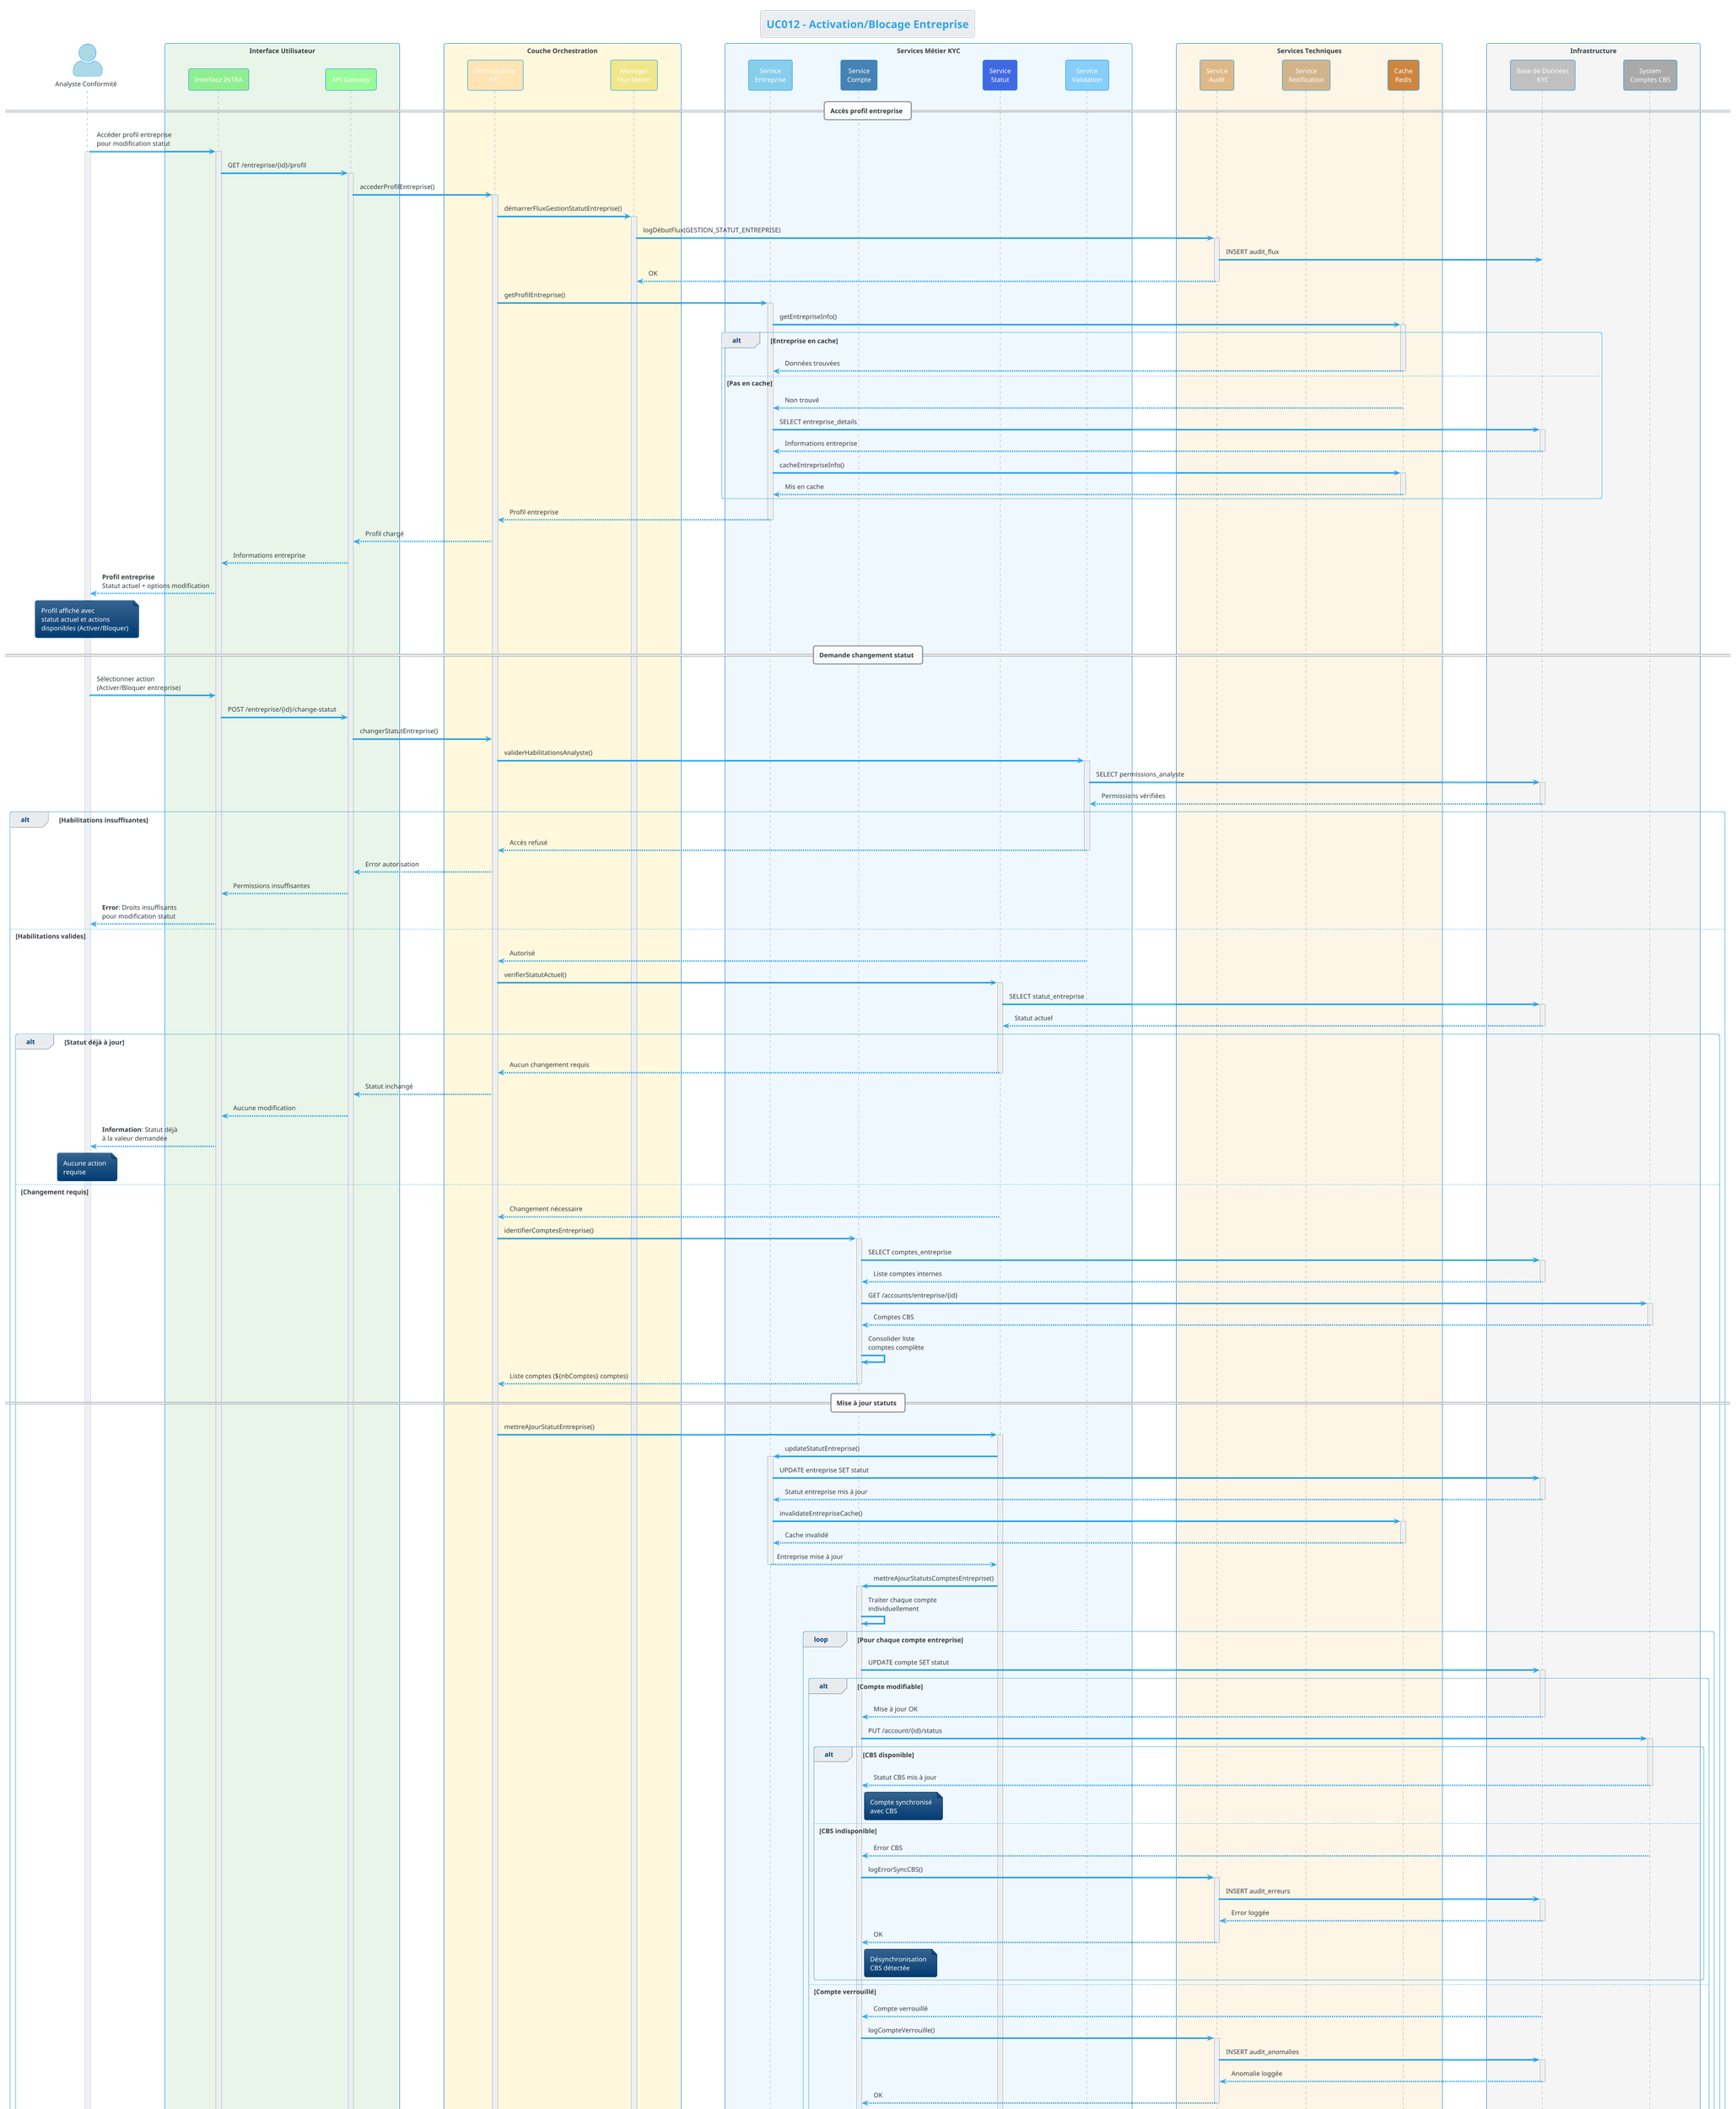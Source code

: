 @startuml UC012
!theme cerulean

title UC012 - Activation/Blocage Entreprise
skinparam actorStyle awesome
skinparam sequenceBoxBorderColor #1E88E5
skinparam participantBackgroundColor #E3F2FD
skinparam lifeline {
    BackgroundColor #BBDEFB
}

' Acteurs externes
actor "Analyste Conformité" as Analyste #LightBlue

' Couche présentation
box "Interface Utilisateur" #E8F5E8
    participant "Interface INTRA" as WebUI #90EE90
    participant "API Gateway" as Gateway #98FB98
end box

' Couche orchestration
box "Couche Orchestration" #FFF8DC
    participant "Orchestrateur\nKYC" as Orchestrator #FFE4B5
    participant "Manager\nFlux Métier" as FluxManager #F0E68C
end box

' Services métier
box "Services Métier KYC" #F0F8FF
    participant "Service\nEntreprise" as EntrepriseService #87CEEB
    participant "Service\nCompte" as CompteService #4682B4
    participant "Service\nStatut" as StatutService #4169E1
    participant "Service\nValidation" as ValidationService #87CEFA
end box

' Services techniques
box "Services Techniques" #FDF5E6
    participant "Service\nAudit" as AuditService #DEB887
    participant "Service\nNotification" as NotificationService #D2B48C
    participant "Cache\nRedis" as CacheService #CD853F
end box

' Infrastructure
box "Infrastructure" #F5F5F5
    participant "Base de Données\nKYC" as DB #C0C0C0
    participant "System\nComptes CBS" as CBS #A9A9A9
end box

== Accès profil entreprise ==

Analyste -> WebUI : Accéder profil entreprise\npour modification statut
activate Analyste
activate WebUI

WebUI -> Gateway : GET /entreprise/{id}/profil
activate Gateway

Gateway -> Orchestrator : accederProfilEntreprise()
activate Orchestrator

Orchestrator -> FluxManager : démarrerFluxGestionStatutEntreprise()
activate FluxManager

FluxManager -> AuditService : logDébutFlux(GESTION_STATUT_ENTREPRISE)
activate AuditService
AuditService -> DB : INSERT audit_flux
AuditService --> FluxManager : OK
deactivate AuditService

' Récupération informations entreprise
Orchestrator -> EntrepriseService : getProfilEntreprise()
activate EntrepriseService

EntrepriseService -> CacheService : getEntrepriseInfo()
activate CacheService

alt Entreprise en cache
    CacheService --> EntrepriseService : Données trouvées
    deactivate CacheService
    
else Pas en cache
    CacheService --> EntrepriseService : Non trouvé
    deactivate CacheService
    
    EntrepriseService -> DB : SELECT entreprise_details
    activate DB
    DB --> EntrepriseService : Informations entreprise
    deactivate DB
    
    EntrepriseService -> CacheService : cacheEntrepriseInfo()
    activate CacheService
    CacheService --> EntrepriseService : Mis en cache
    deactivate CacheService
end

EntrepriseService --> Orchestrator : Profil entreprise
deactivate EntrepriseService

Orchestrator --> Gateway : Profil chargé
Gateway --> WebUI : Informations entreprise
WebUI --> Analyste : **Profil entreprise**\nStatut actuel + options modification

note over Analyste : Profil affiché avec\nstatut actuel et actions\ndisponibles (Activer/Bloquer)

== Demande changement statut ==

Analyste -> WebUI : Sélectionner action\n(Activer/Bloquer entreprise)
WebUI -> Gateway : POST /entreprise/{id}/change-statut

Gateway -> Orchestrator : changerStatutEntreprise()

' Validation des habilitations
Orchestrator -> ValidationService : validerHabilitationsAnalyste()
activate ValidationService

ValidationService -> DB : SELECT permissions_analyste
activate DB
DB --> ValidationService : Permissions vérifiées
deactivate DB

alt Habilitations insuffisantes
    ValidationService --> Orchestrator : Accès refusé
    deactivate ValidationService
    
    Orchestrator --> Gateway : Error autorisation
    Gateway --> WebUI : Permissions insuffisantes
    WebUI --> Analyste : **Error**: Droits insuffisants\npour modification statut
    
else Habilitations valides
    ValidationService --> Orchestrator : Autorisé
    deactivate ValidationService
    
    ' Vérification statut actuel
    Orchestrator -> StatutService : verifierStatutActuel()
    activate StatutService
    
    StatutService -> DB : SELECT statut_entreprise
    activate DB
    DB --> StatutService : Statut actuel
    deactivate DB
    
    alt Statut déjà à jour
        StatutService --> Orchestrator : Aucun changement requis
        deactivate StatutService
        
        Orchestrator --> Gateway : Statut inchangé
        Gateway --> WebUI : Aucune modification
        WebUI --> Analyste : **Information**: Statut déjà\nà la valeur demandée
        
        note over Analyste : Aucune action\nrequise
        
    else Changement requis
        StatutService --> Orchestrator : Changement nécessaire
        deactivate StatutService
        
        ' Identification des comptes associés
        Orchestrator -> CompteService : identifierComptesEntreprise()
        activate CompteService
        
        CompteService -> DB : SELECT comptes_entreprise
        activate DB
        DB --> CompteService : Liste comptes internes
        deactivate DB
        
        CompteService -> CBS : GET /accounts/entreprise/{id}
        activate CBS
        CBS --> CompteService : Comptes CBS
        deactivate CBS
        
        CompteService -> CompteService : Consolider liste\ncomptes complète
        CompteService --> Orchestrator : Liste comptes (${nbComptes} comptes)
        deactivate CompteService
        
        == Mise à jour statuts ==
        
        ' Mise à jour statut entreprise
        Orchestrator -> StatutService : mettreAJourStatutEntreprise()
        activate StatutService
        
        StatutService -> EntrepriseService : updateStatutEntreprise()
        activate EntrepriseService
        
        EntrepriseService -> DB : UPDATE entreprise SET statut
        activate DB
        DB --> EntrepriseService : Statut entreprise mis à jour
        deactivate DB
        
        EntrepriseService -> CacheService : invalidateEntrepriseCache()
        activate CacheService
        CacheService --> EntrepriseService : Cache invalidé
        deactivate CacheService
        
        EntrepriseService --> StatutService : Entreprise mise à jour
        deactivate EntrepriseService
        
        ' Mise à jour statuts comptes
        StatutService -> CompteService : mettreAJourStatutsComptesEntreprise()
        activate CompteService
        
        CompteService -> CompteService : Traiter chaque compte\nindividuellement
        
        loop Pour chaque compte entreprise
            CompteService -> DB : UPDATE compte SET statut
            activate DB
            
            alt Compte modifiable
                DB --> CompteService : Mise à jour OK
                deactivate DB
                
                CompteService -> CBS : PUT /account/{id}/status
                activate CBS
                
                alt CBS disponible
                    CBS --> CompteService : Statut CBS mis à jour
                    deactivate CBS
                    note right of CompteService : Compte synchronisé\navec CBS
                    
                else CBS indisponible
                    CBS --> CompteService : Error CBS
                    deactivate CBS
                    
                    CompteService -> AuditService : logErrorSyncCBS()
                    activate AuditService
                    AuditService -> DB : INSERT audit_erreurs
                    activate DB
                    DB --> AuditService : Error loggée
                    deactivate DB
                    AuditService --> CompteService : OK
                    deactivate AuditService
                    
                    note right of CompteService : Désynchronisation\nCBS détectée
                end
                
            else Compte verrouillé
                DB --> CompteService : Compte verrouillé
                deactivate DB
                
                CompteService -> AuditService : logCompteVerrouille()
                activate AuditService
                AuditService -> DB : INSERT audit_anomalies
                activate DB
                DB --> AuditService : Anomalie loggée
                deactivate DB
                AuditService --> CompteService : OK
                deactivate AuditService
                
                note right of CompteService : Compte verrouillé\nnon modifiable
            end
        end
        
        CompteService -> CompteService : Consolider résultats\nmise à jour
        CompteService --> StatutService : Bilan mise à jour comptes
        deactivate CompteService
        
        StatutService --> Orchestrator : Mise à jour terminée
        deactivate StatutService
        
        == Notifications et audit ==
        
        alt Toutes mises à jour réussies
            Orchestrator -> NotificationService : notifierChangementStatutEntreprise()
            activate NotificationService
            
            NotificationService -> NotificationService : Préparer notifications\nreprésentants + équipes
            NotificationService -> NotificationService : Send notifications\nchangement statut
            
            NotificationService --> Orchestrator : Notifications envoyées
            deactivate NotificationService
            
            Orchestrator -> AuditService : logChangementStatutReussi()
            activate AuditService
            AuditService -> DB : INSERT audit_actions
            activate DB
            DB --> AuditService : Action auditée
            deactivate DB
            AuditService --> Orchestrator : OK
            deactivate AuditService
            
            Orchestrator --> Gateway : Changement statut complet
            Gateway --> WebUI : Success total
            WebUI --> Analyste : **Success**: Statut entreprise\net comptes mis à jour
            
            note over Analyste : Changement statut réussi\nEntreprise + comptes synchronisés
            
        else Mises à jour partielles
            Orchestrator -> NotificationService : notifierChangementPartiel()
            activate NotificationService
            NotificationService --> Orchestrator : Notifications partielles envoyées
            deactivate NotificationService
            
            Orchestrator -> AuditService : logChangementStatutPartiel()
            activate AuditService
            AuditService -> DB : INSERT audit_anomalies
            activate DB
            DB --> AuditService : Anomalies loggées
            deactivate DB
            AuditService --> Orchestrator : OK
            deactivate AuditService
            
            Orchestrator --> Gateway : Changement partiel
            Gateway --> WebUI : Success partiel avec alertes
            WebUI --> Analyste : **Attention**: Changement partiel\nCertains comptes verrouillés
            
            note over Analyste : Actions manuelles\nrequises sur comptes\nverrouillés
        end
    end
end

== Finalisation ==

Orchestrator -> FluxManager : terminerFluxGestionStatutEntreprise()
FluxManager -> AuditService : logFinFlux()
activate AuditService
AuditService -> DB : UPDATE audit_flux
activate DB
DB --> AuditService : Flux finalisé
deactivate DB
AuditService --> FluxManager : OK
deactivate AuditService

FluxManager --> Orchestrator : Flux terminé
deactivate FluxManager
deactivate Orchestrator

deactivate Gateway
deactivate WebUI
deactivate Analyste

note over DB : Changements statut entreprise\ntracés pour audit conformité\navec gestion comptes associés

@enduml
